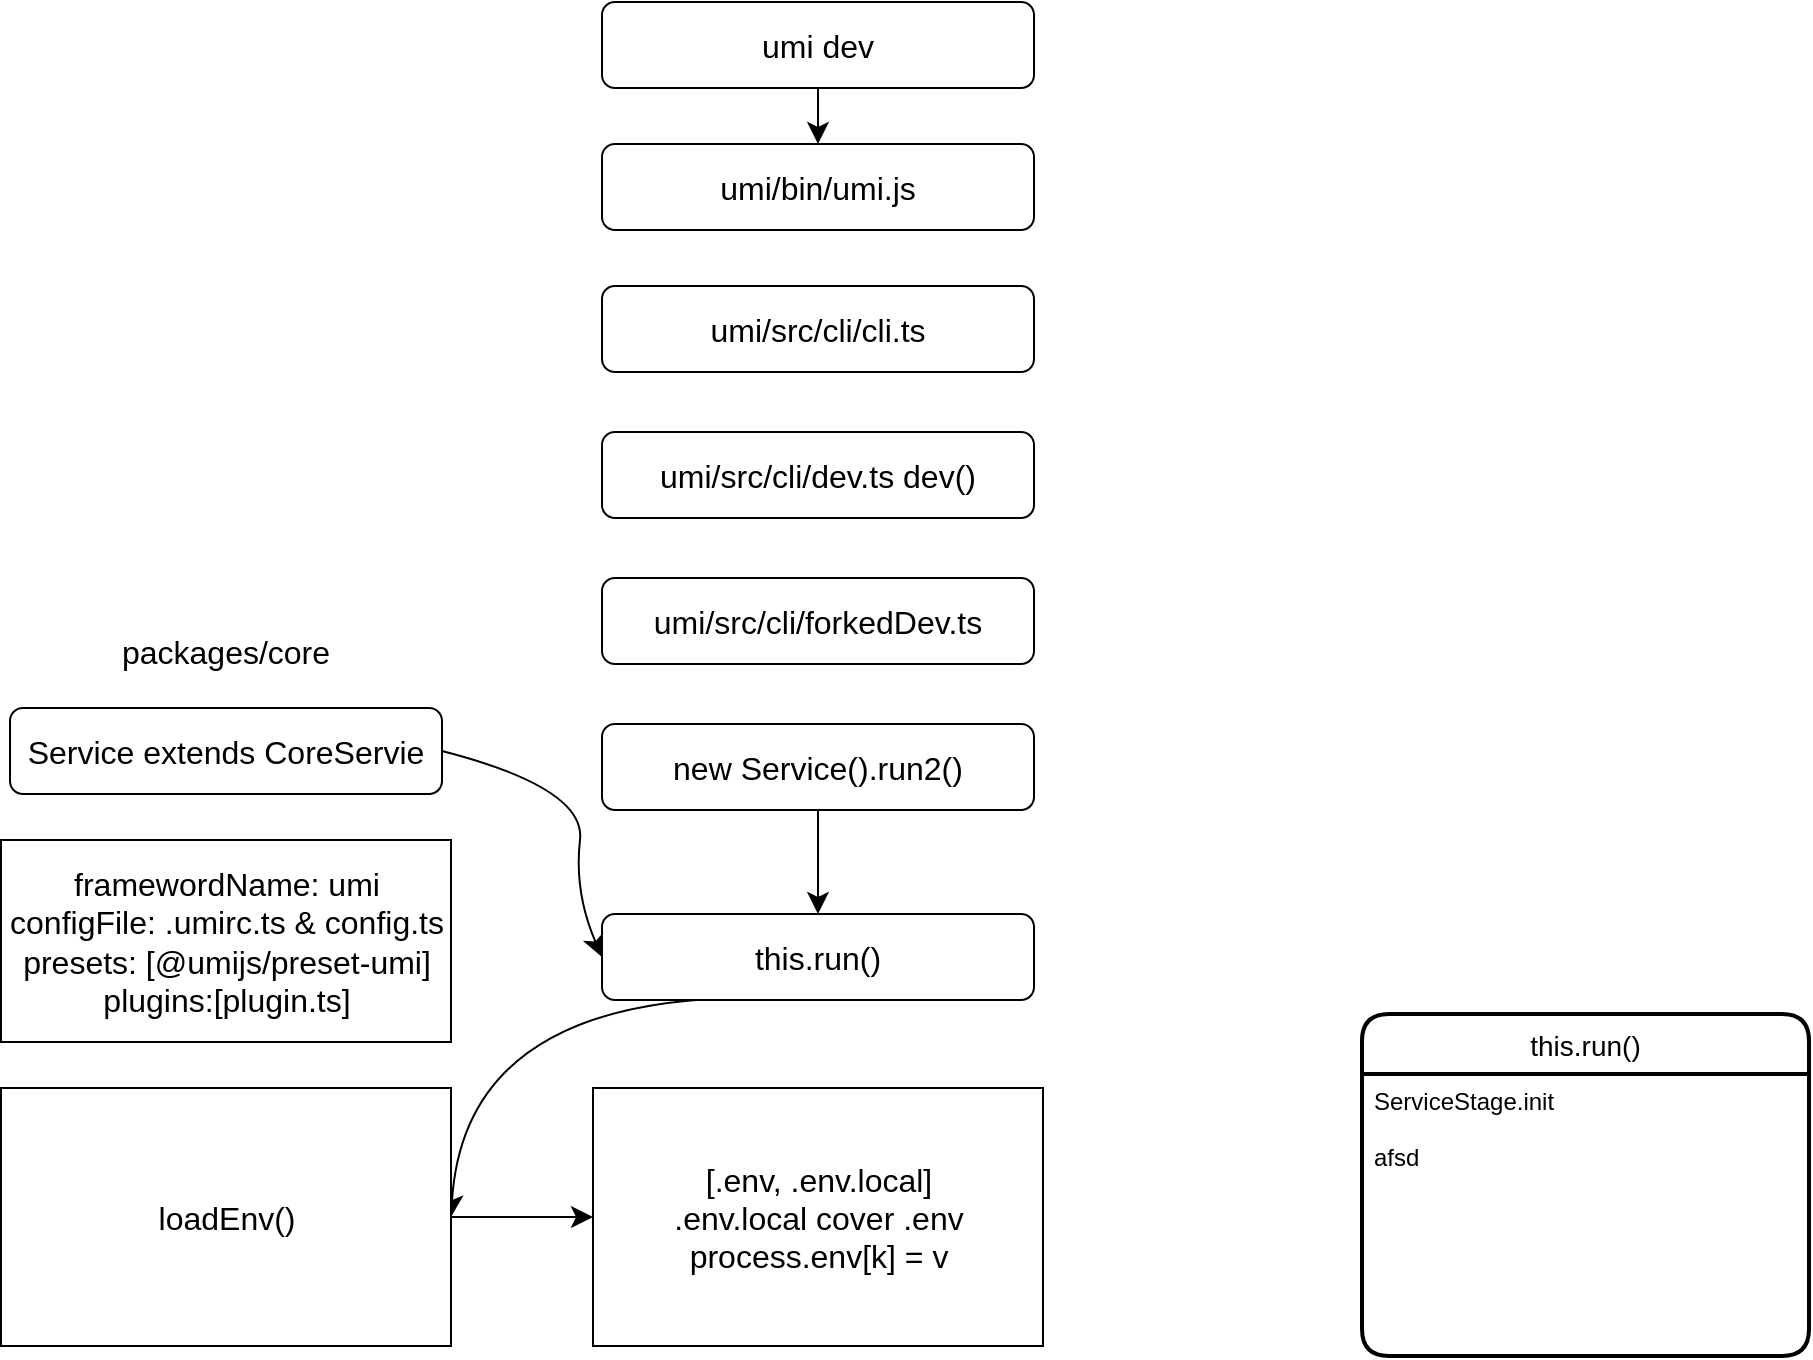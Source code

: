 <mxfile version="20.8.20" type="github">
  <diagram name="第 1 页" id="_LmHi21ieHVFVFbyD48o">
    <mxGraphModel dx="875" dy="526" grid="0" gridSize="10" guides="1" tooltips="1" connect="1" arrows="1" fold="1" page="1" pageScale="1" pageWidth="827" pageHeight="1169" math="0" shadow="0">
      <root>
        <mxCell id="0" />
        <mxCell id="1" parent="0" />
        <mxCell id="dfm-5kzRMY3-W3S_KdrZ-3" style="edgeStyle=none;curved=1;rounded=0;orthogonalLoop=1;jettySize=auto;html=1;exitX=0.5;exitY=1;exitDx=0;exitDy=0;entryX=0.5;entryY=0;entryDx=0;entryDy=0;fontSize=12;startSize=8;endSize=8;" edge="1" parent="1" source="dfm-5kzRMY3-W3S_KdrZ-1" target="dfm-5kzRMY3-W3S_KdrZ-2">
          <mxGeometry relative="1" as="geometry" />
        </mxCell>
        <mxCell id="dfm-5kzRMY3-W3S_KdrZ-1" value="umi dev" style="rounded=1;whiteSpace=wrap;html=1;fontSize=16;" vertex="1" parent="1">
          <mxGeometry x="325" y="23" width="216" height="43" as="geometry" />
        </mxCell>
        <mxCell id="dfm-5kzRMY3-W3S_KdrZ-2" value="umi/bin/umi.js" style="rounded=1;whiteSpace=wrap;html=1;fontSize=16;" vertex="1" parent="1">
          <mxGeometry x="325" y="94" width="216" height="43" as="geometry" />
        </mxCell>
        <mxCell id="dfm-5kzRMY3-W3S_KdrZ-4" value="umi/src/cli/cli.ts" style="rounded=1;whiteSpace=wrap;html=1;fontSize=16;" vertex="1" parent="1">
          <mxGeometry x="325" y="165" width="216" height="43" as="geometry" />
        </mxCell>
        <mxCell id="dfm-5kzRMY3-W3S_KdrZ-5" value="umi/src/cli/dev.ts&lt;span style=&quot;white-space: pre;&quot;&gt;	&lt;/span&gt;dev()" style="rounded=1;whiteSpace=wrap;html=1;fontSize=16;" vertex="1" parent="1">
          <mxGeometry x="325" y="238" width="216" height="43" as="geometry" />
        </mxCell>
        <mxCell id="dfm-5kzRMY3-W3S_KdrZ-6" value="umi/src/cli/forkedDev.ts" style="rounded=1;whiteSpace=wrap;html=1;fontSize=16;" vertex="1" parent="1">
          <mxGeometry x="325" y="311" width="216" height="43" as="geometry" />
        </mxCell>
        <mxCell id="dfm-5kzRMY3-W3S_KdrZ-25" style="edgeStyle=none;curved=1;rounded=0;orthogonalLoop=1;jettySize=auto;html=1;exitX=0.5;exitY=1;exitDx=0;exitDy=0;entryX=0.5;entryY=0;entryDx=0;entryDy=0;fontSize=12;startSize=8;endSize=8;" edge="1" parent="1" source="dfm-5kzRMY3-W3S_KdrZ-7" target="dfm-5kzRMY3-W3S_KdrZ-18">
          <mxGeometry relative="1" as="geometry" />
        </mxCell>
        <mxCell id="dfm-5kzRMY3-W3S_KdrZ-7" value="new Service().run2()" style="rounded=1;whiteSpace=wrap;html=1;fontSize=16;" vertex="1" parent="1">
          <mxGeometry x="325" y="384" width="216" height="43" as="geometry" />
        </mxCell>
        <mxCell id="dfm-5kzRMY3-W3S_KdrZ-19" style="edgeStyle=none;curved=1;rounded=0;orthogonalLoop=1;jettySize=auto;html=1;exitX=1;exitY=0.5;exitDx=0;exitDy=0;entryX=0;entryY=0.5;entryDx=0;entryDy=0;fontSize=12;startSize=8;endSize=8;" edge="1" parent="1" source="dfm-5kzRMY3-W3S_KdrZ-9" target="dfm-5kzRMY3-W3S_KdrZ-18">
          <mxGeometry relative="1" as="geometry">
            <mxPoint x="296.0" y="405.5" as="sourcePoint" />
            <Array as="points">
              <mxPoint x="317" y="416" />
              <mxPoint x="311" y="468" />
            </Array>
          </mxGeometry>
        </mxCell>
        <mxCell id="dfm-5kzRMY3-W3S_KdrZ-9" value="Service extends CoreServie" style="rounded=1;whiteSpace=wrap;html=1;fontSize=16;" vertex="1" parent="1">
          <mxGeometry x="29" y="376" width="216" height="43" as="geometry" />
        </mxCell>
        <mxCell id="dfm-5kzRMY3-W3S_KdrZ-11" value="framewordName: umi&lt;br&gt;configFile: .umirc.ts &amp;amp; config.ts&lt;br&gt;presets: [@umijs/preset-umi]&lt;br&gt;plugins:[plugin.ts]" style="html=1;fontSize=16;" vertex="1" parent="1">
          <mxGeometry x="24.5" y="442" width="225" height="101" as="geometry" />
        </mxCell>
        <mxCell id="dfm-5kzRMY3-W3S_KdrZ-31" style="edgeStyle=none;curved=1;rounded=0;orthogonalLoop=1;jettySize=auto;html=1;exitX=0.5;exitY=1;exitDx=0;exitDy=0;entryX=1;entryY=0.5;entryDx=0;entryDy=0;fontSize=12;startSize=8;endSize=8;" edge="1" parent="1" source="dfm-5kzRMY3-W3S_KdrZ-18" target="dfm-5kzRMY3-W3S_KdrZ-30">
          <mxGeometry relative="1" as="geometry">
            <Array as="points">
              <mxPoint x="257" y="510" />
            </Array>
          </mxGeometry>
        </mxCell>
        <mxCell id="dfm-5kzRMY3-W3S_KdrZ-18" value="this.run()" style="rounded=1;whiteSpace=wrap;html=1;fontSize=16;" vertex="1" parent="1">
          <mxGeometry x="325" y="479" width="216" height="43" as="geometry" />
        </mxCell>
        <mxCell id="dfm-5kzRMY3-W3S_KdrZ-22" value="packages/core" style="text;strokeColor=none;fillColor=none;html=1;align=center;verticalAlign=middle;whiteSpace=wrap;rounded=0;fontSize=16;" vertex="1" parent="1">
          <mxGeometry x="60" y="333" width="154" height="30" as="geometry" />
        </mxCell>
        <mxCell id="dfm-5kzRMY3-W3S_KdrZ-27" value="this.run()" style="swimlane;childLayout=stackLayout;horizontal=1;startSize=30;horizontalStack=0;rounded=1;fontSize=14;fontStyle=0;strokeWidth=2;resizeParent=0;resizeLast=1;shadow=0;dashed=0;align=center;" vertex="1" parent="1">
          <mxGeometry x="705" y="529" width="223.5" height="171" as="geometry">
            <mxRectangle x="64" y="650" width="70" height="30" as="alternateBounds" />
          </mxGeometry>
        </mxCell>
        <mxCell id="dfm-5kzRMY3-W3S_KdrZ-28" value="ServiceStage.init&#xa;&#xa;afsd" style="align=left;strokeColor=none;fillColor=none;spacingLeft=4;fontSize=12;verticalAlign=top;resizable=0;rotatable=0;part=1;" vertex="1" parent="dfm-5kzRMY3-W3S_KdrZ-27">
          <mxGeometry y="30" width="223.5" height="141" as="geometry" />
        </mxCell>
        <mxCell id="dfm-5kzRMY3-W3S_KdrZ-33" value="" style="edgeStyle=none;curved=1;rounded=0;orthogonalLoop=1;jettySize=auto;html=1;fontSize=12;startSize=8;endSize=8;" edge="1" parent="1" source="dfm-5kzRMY3-W3S_KdrZ-30" target="dfm-5kzRMY3-W3S_KdrZ-32">
          <mxGeometry relative="1" as="geometry" />
        </mxCell>
        <mxCell id="dfm-5kzRMY3-W3S_KdrZ-30" value="loadEnv()" style="html=1;fontSize=16;" vertex="1" parent="1">
          <mxGeometry x="24.5" y="566" width="225" height="129" as="geometry" />
        </mxCell>
        <mxCell id="dfm-5kzRMY3-W3S_KdrZ-32" value="[.env, .env.local]&lt;br&gt;.env.local cover .env&lt;br&gt;process.env[k] = v" style="html=1;fontSize=16;" vertex="1" parent="1">
          <mxGeometry x="320.5" y="566" width="225" height="129" as="geometry" />
        </mxCell>
      </root>
    </mxGraphModel>
  </diagram>
</mxfile>
